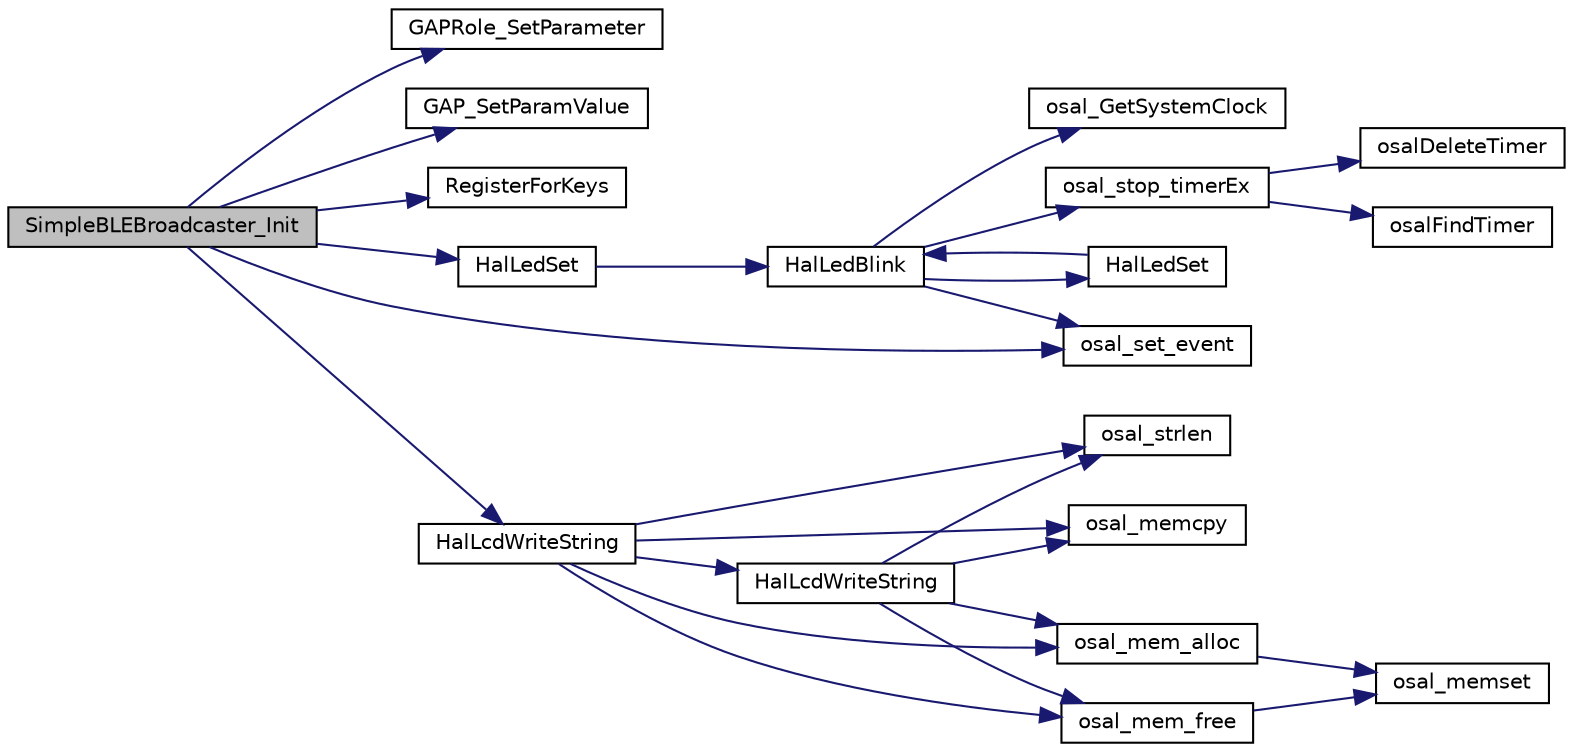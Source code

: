 digraph "SimpleBLEBroadcaster_Init"
{
  edge [fontname="Helvetica",fontsize="10",labelfontname="Helvetica",labelfontsize="10"];
  node [fontname="Helvetica",fontsize="10",shape=record];
  rankdir="LR";
  Node1 [label="SimpleBLEBroadcaster_Init",height=0.2,width=0.4,color="black", fillcolor="grey75", style="filled" fontcolor="black"];
  Node1 -> Node2 [color="midnightblue",fontsize="10",style="solid",fontname="Helvetica"];
  Node2 [label="GAPRole_SetParameter",height=0.2,width=0.4,color="black", fillcolor="white", style="filled",URL="$group___g_a_p_r_o_l_e_s___b_r_o_a_d_c_a_s_t_e_r___a_p_i.html#ga951a64ccae7a5c1373642836d2afd4ce",tooltip="Set a GAP Role parameter. "];
  Node1 -> Node3 [color="midnightblue",fontsize="10",style="solid",fontname="Helvetica"];
  Node3 [label="GAP_SetParamValue",height=0.2,width=0.4,color="black", fillcolor="white", style="filled",URL="$group___g_a_p___a_p_i.html#ga45fab6682fc253681d7abe697a4fc0b5",tooltip="Set a GAP Parameter value. Use this function to change the default GAP parameter values. "];
  Node1 -> Node4 [color="midnightblue",fontsize="10",style="solid",fontname="Helvetica"];
  Node4 [label="RegisterForKeys",height=0.2,width=0.4,color="black", fillcolor="white", style="filled",URL="$_on_board_8c.html#aefec0a9b6bda0018e9073cc2e791595d"];
  Node1 -> Node5 [color="midnightblue",fontsize="10",style="solid",fontname="Helvetica"];
  Node5 [label="HalLedSet",height=0.2,width=0.4,color="black", fillcolor="white", style="filled",URL="$hal__led_8h.html#aa17dd91043278f3639ead3c2ffe37994"];
  Node5 -> Node6 [color="midnightblue",fontsize="10",style="solid",fontname="Helvetica"];
  Node6 [label="HalLedBlink",height=0.2,width=0.4,color="black", fillcolor="white", style="filled",URL="$_c_c2540_e_b_2hal__led_8c.html#a422b685b71efda7d8912e74f1366a6e3"];
  Node6 -> Node7 [color="midnightblue",fontsize="10",style="solid",fontname="Helvetica"];
  Node7 [label="osal_GetSystemClock",height=0.2,width=0.4,color="black", fillcolor="white", style="filled",URL="$_o_s_a_l___timers_8c.html#a679aa1e9f3136380b4023156fa84432c"];
  Node6 -> Node8 [color="midnightblue",fontsize="10",style="solid",fontname="Helvetica"];
  Node8 [label="osal_stop_timerEx",height=0.2,width=0.4,color="black", fillcolor="white", style="filled",URL="$_o_s_a_l___timers_8c.html#aedb210826ce388533032ffcce1e43ccc"];
  Node8 -> Node9 [color="midnightblue",fontsize="10",style="solid",fontname="Helvetica"];
  Node9 [label="osalFindTimer",height=0.2,width=0.4,color="black", fillcolor="white", style="filled",URL="$_o_s_a_l___timers_8c.html#a69f3f300b70eae0a5a483a8db32c4d84"];
  Node8 -> Node10 [color="midnightblue",fontsize="10",style="solid",fontname="Helvetica"];
  Node10 [label="osalDeleteTimer",height=0.2,width=0.4,color="black", fillcolor="white", style="filled",URL="$_o_s_a_l___timers_8c.html#ad4bfeb1f9c8e236e274e2c616da0180f"];
  Node6 -> Node11 [color="midnightblue",fontsize="10",style="solid",fontname="Helvetica"];
  Node11 [label="osal_set_event",height=0.2,width=0.4,color="black", fillcolor="white", style="filled",URL="$_o_s_a_l_8c.html#a67e62da8a1085ffe8f6a06c88736666a"];
  Node6 -> Node12 [color="midnightblue",fontsize="10",style="solid",fontname="Helvetica"];
  Node12 [label="HalLedSet",height=0.2,width=0.4,color="black", fillcolor="white", style="filled",URL="$_c_c2540_e_b_2hal__led_8c.html#ad1bd1bb51dafb8a84b723419e899205f"];
  Node12 -> Node6 [color="midnightblue",fontsize="10",style="solid",fontname="Helvetica"];
  Node1 -> Node13 [color="midnightblue",fontsize="10",style="solid",fontname="Helvetica"];
  Node13 [label="HalLcdWriteString",height=0.2,width=0.4,color="black", fillcolor="white", style="filled",URL="$hal__lcd_8h.html#a9e118d9557f5f611af7d777cf3378d5b"];
  Node13 -> Node14 [color="midnightblue",fontsize="10",style="solid",fontname="Helvetica"];
  Node14 [label="osal_mem_alloc",height=0.2,width=0.4,color="black", fillcolor="white", style="filled",URL="$_o_s_a_l___memory_8c.html#ae5cbc213a1cab3be5f0963a4b75408c4"];
  Node14 -> Node15 [color="midnightblue",fontsize="10",style="solid",fontname="Helvetica"];
  Node15 [label="osal_memset",height=0.2,width=0.4,color="black", fillcolor="white", style="filled",URL="$_o_s_a_l_8c.html#a7a416b7daf0407f6a1b92b71fc12847e"];
  Node13 -> Node16 [color="midnightblue",fontsize="10",style="solid",fontname="Helvetica"];
  Node16 [label="osal_strlen",height=0.2,width=0.4,color="black", fillcolor="white", style="filled",URL="$_o_s_a_l_8c.html#a74467cdf8749cd06d1ead3fc8794f98e"];
  Node13 -> Node17 [color="midnightblue",fontsize="10",style="solid",fontname="Helvetica"];
  Node17 [label="osal_memcpy",height=0.2,width=0.4,color="black", fillcolor="white", style="filled",URL="$_o_s_a_l_8c.html#ab944e6de468a807639e215e24ed0ddbc"];
  Node13 -> Node18 [color="midnightblue",fontsize="10",style="solid",fontname="Helvetica"];
  Node18 [label="osal_mem_free",height=0.2,width=0.4,color="black", fillcolor="white", style="filled",URL="$_o_s_a_l___memory_8c.html#a56201dc39c693c759d1ce0812b6b0eef"];
  Node18 -> Node15 [color="midnightblue",fontsize="10",style="solid",fontname="Helvetica"];
  Node13 -> Node19 [color="midnightblue",fontsize="10",style="solid",fontname="Helvetica"];
  Node19 [label="HalLcdWriteString",height=0.2,width=0.4,color="black", fillcolor="white", style="filled",URL="$_c_c2540_e_b_2hal__lcd_8c.html#a9e118d9557f5f611af7d777cf3378d5b"];
  Node19 -> Node14 [color="midnightblue",fontsize="10",style="solid",fontname="Helvetica"];
  Node19 -> Node16 [color="midnightblue",fontsize="10",style="solid",fontname="Helvetica"];
  Node19 -> Node17 [color="midnightblue",fontsize="10",style="solid",fontname="Helvetica"];
  Node19 -> Node18 [color="midnightblue",fontsize="10",style="solid",fontname="Helvetica"];
  Node1 -> Node11 [color="midnightblue",fontsize="10",style="solid",fontname="Helvetica"];
}
